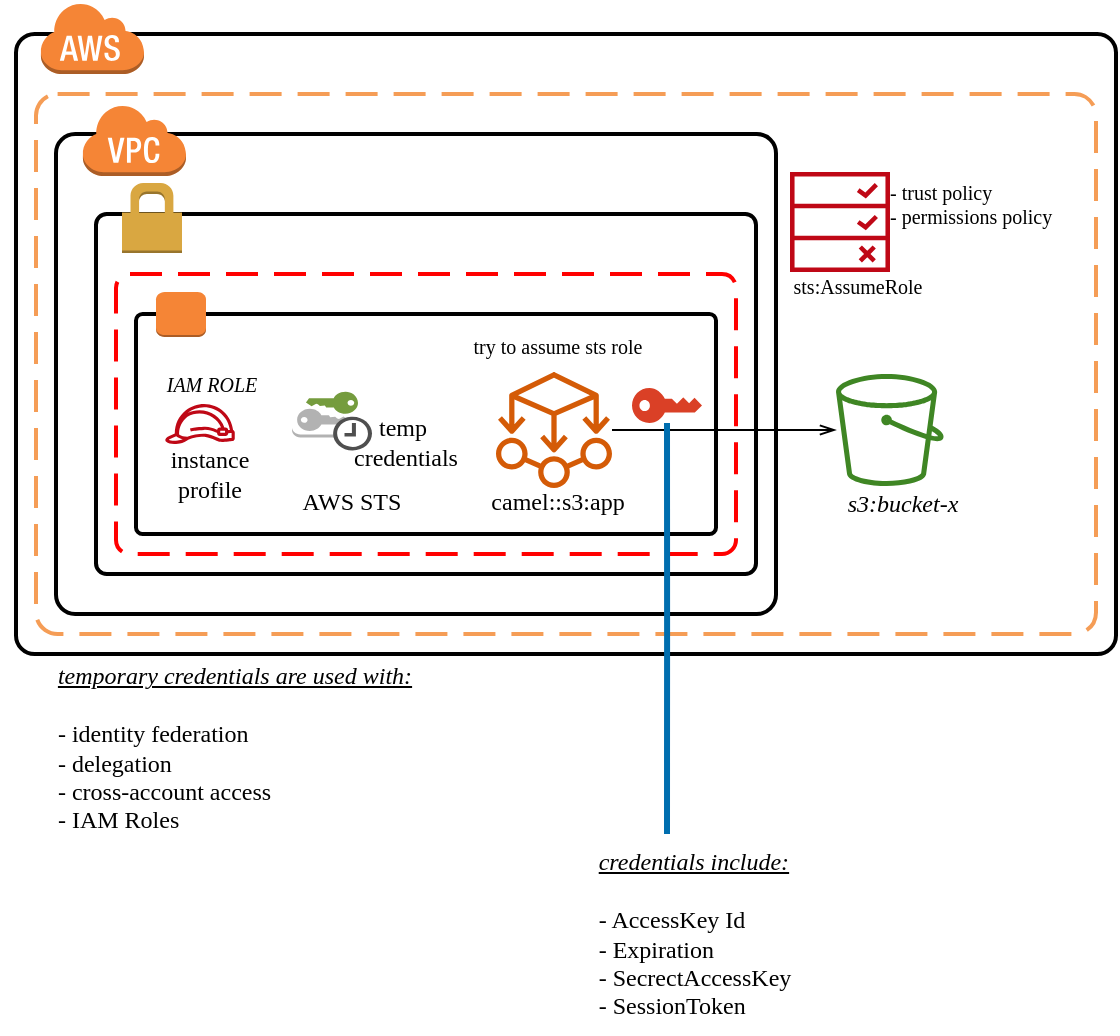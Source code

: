 <mxfile version="21.5.0" type="device">
  <diagram name="Page-1" id="GFnVat61l-JScIuysEq1">
    <mxGraphModel dx="1242" dy="795" grid="1" gridSize="10" guides="1" tooltips="1" connect="1" arrows="1" fold="1" page="1" pageScale="1" pageWidth="827" pageHeight="1169" math="0" shadow="0">
      <root>
        <mxCell id="0" />
        <mxCell id="1" parent="0" />
        <mxCell id="0Hy-ILtqk9tcYszD50-k-1" value="" style="rounded=1;arcSize=3;dashed=0;fillColor=none;gradientColor=none;strokeWidth=2;" parent="1" vertex="1">
          <mxGeometry x="120" y="200" width="550" height="310" as="geometry" />
        </mxCell>
        <mxCell id="0Hy-ILtqk9tcYszD50-k-3" value="" style="rounded=1;arcSize=4;dashed=1;strokeColor=#F59D56;fillColor=none;gradientColor=none;dashPattern=8 4;strokeWidth=2;" parent="1" vertex="1">
          <mxGeometry x="130" y="230" width="530" height="270" as="geometry" />
        </mxCell>
        <mxCell id="0Hy-ILtqk9tcYszD50-k-7" value="" style="rounded=1;arcSize=4;dashed=0;fillColor=none;gradientColor=none;strokeWidth=2;" parent="1" vertex="1">
          <mxGeometry x="140" y="250" width="360" height="240" as="geometry" />
        </mxCell>
        <mxCell id="0Hy-ILtqk9tcYszD50-k-5" value="" style="rounded=1;arcSize=3;dashed=0;fillColor=none;gradientColor=none;strokeWidth=2;" parent="1" vertex="1">
          <mxGeometry x="160" y="290" width="330" height="180" as="geometry" />
        </mxCell>
        <mxCell id="0Hy-ILtqk9tcYszD50-k-2" value="" style="dashed=0;html=1;shape=mxgraph.aws3.cloud;fillColor=#F58536;gradientColor=none;dashed=0;" parent="1" vertex="1">
          <mxGeometry x="132" y="184" width="52" height="36" as="geometry" />
        </mxCell>
        <mxCell id="0Hy-ILtqk9tcYszD50-k-4" value="" style="rounded=1;arcSize=5;dashed=1;strokeColor=#ff0000;fillColor=none;gradientColor=none;dashPattern=8 4;strokeWidth=2;" parent="1" vertex="1">
          <mxGeometry x="170" y="320" width="310" height="140" as="geometry" />
        </mxCell>
        <mxCell id="0Hy-ILtqk9tcYszD50-k-6" value="" style="dashed=0;html=1;shape=mxgraph.aws3.permissions;fillColor=#D9A741;gradientColor=none;dashed=0;" parent="1" vertex="1">
          <mxGeometry x="173" y="274.5" width="30" height="35" as="geometry" />
        </mxCell>
        <mxCell id="0Hy-ILtqk9tcYszD50-k-8" value="" style="dashed=0;html=1;shape=mxgraph.aws3.virtual_private_cloud;fillColor=#F58536;gradientColor=none;dashed=0;" parent="1" vertex="1">
          <mxGeometry x="153" y="235" width="52" height="36" as="geometry" />
        </mxCell>
        <mxCell id="0Hy-ILtqk9tcYszD50-k-12" value="" style="rounded=1;arcSize=3;dashed=0;fillColor=none;gradientColor=none;strokeWidth=2;" parent="1" vertex="1">
          <mxGeometry x="180" y="340" width="290" height="110" as="geometry" />
        </mxCell>
        <mxCell id="0Hy-ILtqk9tcYszD50-k-13" value="" style="dashed=0;html=1;shape=mxgraph.aws3.instance;fillColor=#F58536;gradientColor=none;dashed=0;" parent="1" vertex="1">
          <mxGeometry x="190" y="329" width="25" height="22.5" as="geometry" />
        </mxCell>
        <mxCell id="0Hy-ILtqk9tcYszD50-k-19" style="edgeStyle=orthogonalEdgeStyle;rounded=0;orthogonalLoop=1;jettySize=auto;html=1;endArrow=openThin;endFill=0;" parent="1" source="0Hy-ILtqk9tcYszD50-k-15" target="0Hy-ILtqk9tcYszD50-k-17" edge="1">
          <mxGeometry relative="1" as="geometry" />
        </mxCell>
        <mxCell id="0Hy-ILtqk9tcYszD50-k-15" value="" style="sketch=0;outlineConnect=0;fontColor=#232F3E;gradientColor=none;fillColor=#D45B07;strokeColor=none;dashed=0;verticalLabelPosition=bottom;verticalAlign=top;align=center;html=1;fontSize=12;fontStyle=0;aspect=fixed;pointerEvents=1;shape=mxgraph.aws4.ec2_aws_microservice_extractor_for_net;" parent="1" vertex="1">
          <mxGeometry x="360" y="369" width="58" height="58" as="geometry" />
        </mxCell>
        <mxCell id="0Hy-ILtqk9tcYszD50-k-16" value="camel::s3:app" style="text;html=1;strokeColor=none;fillColor=none;align=center;verticalAlign=middle;whiteSpace=wrap;rounded=0;fontFamily=Comic Sans MS;" parent="1" vertex="1">
          <mxGeometry x="361" y="419" width="60" height="30" as="geometry" />
        </mxCell>
        <mxCell id="0Hy-ILtqk9tcYszD50-k-17" value="" style="sketch=0;outlineConnect=0;fontColor=#232F3E;gradientColor=none;fillColor=#3F8624;strokeColor=none;dashed=0;verticalLabelPosition=bottom;verticalAlign=top;align=center;html=1;fontSize=12;fontStyle=0;aspect=fixed;pointerEvents=1;shape=mxgraph.aws4.bucket;" parent="1" vertex="1">
          <mxGeometry x="530" y="370" width="53.85" height="56" as="geometry" />
        </mxCell>
        <mxCell id="0Hy-ILtqk9tcYszD50-k-18" value="s3:bucket-x" style="text;html=1;strokeColor=none;fillColor=none;align=center;verticalAlign=middle;whiteSpace=wrap;rounded=0;fontFamily=Comic Sans MS;fontStyle=2" parent="1" vertex="1">
          <mxGeometry x="526.92" y="420" width="73.08" height="30" as="geometry" />
        </mxCell>
        <mxCell id="0Hy-ILtqk9tcYszD50-k-20" value="" style="sketch=0;outlineConnect=0;fontColor=#232F3E;gradientColor=none;fillColor=#BF0816;strokeColor=none;dashed=0;verticalLabelPosition=bottom;verticalAlign=top;align=center;html=1;fontSize=12;fontStyle=0;aspect=fixed;pointerEvents=1;shape=mxgraph.aws4.role;" parent="1" vertex="1">
          <mxGeometry x="194.28" y="385" width="35.45" height="20" as="geometry" />
        </mxCell>
        <mxCell id="0Hy-ILtqk9tcYszD50-k-22" value="instance profile" style="text;html=1;strokeColor=none;fillColor=none;align=center;verticalAlign=middle;whiteSpace=wrap;rounded=0;fontFamily=Comic Sans MS;" parent="1" vertex="1">
          <mxGeometry x="179" y="410" width="76" height="20" as="geometry" />
        </mxCell>
        <mxCell id="0Hy-ILtqk9tcYszD50-k-23" value="&lt;i style=&quot;font-size: 10px;&quot;&gt;IAM ROLE&lt;/i&gt;" style="text;html=1;strokeColor=none;fillColor=none;align=center;verticalAlign=middle;whiteSpace=wrap;rounded=0;fontFamily=Comic Sans MS;fontSize=10;" parent="1" vertex="1">
          <mxGeometry x="158" y="360" width="120" height="30" as="geometry" />
        </mxCell>
        <mxCell id="0Hy-ILtqk9tcYszD50-k-24" value="sts:AssumeRole" style="text;html=1;strokeColor=none;fillColor=none;align=center;verticalAlign=middle;whiteSpace=wrap;rounded=0;fontFamily=Comic Sans MS;fontSize=10;" parent="1" vertex="1">
          <mxGeometry x="481" y="311" width="120" height="30" as="geometry" />
        </mxCell>
        <mxCell id="0Hy-ILtqk9tcYszD50-k-25" value="" style="sketch=0;outlineConnect=0;fontColor=#232F3E;gradientColor=none;fillColor=#BF0816;strokeColor=none;dashed=0;verticalLabelPosition=bottom;verticalAlign=top;align=center;html=1;fontSize=12;fontStyle=0;aspect=fixed;pointerEvents=1;shape=mxgraph.aws4.waf_rule;" parent="1" vertex="1">
          <mxGeometry x="507" y="269" width="50" height="50" as="geometry" />
        </mxCell>
        <mxCell id="0Hy-ILtqk9tcYszD50-k-28" value="AWS STS" style="text;html=1;strokeColor=none;fillColor=none;align=center;verticalAlign=middle;whiteSpace=wrap;rounded=0;fontFamily=Comic Sans MS;" parent="1" vertex="1">
          <mxGeometry x="258" y="419" width="60" height="30" as="geometry" />
        </mxCell>
        <mxCell id="0Hy-ILtqk9tcYszD50-k-29" value="" style="outlineConnect=0;dashed=0;verticalLabelPosition=bottom;verticalAlign=top;align=center;html=1;shape=mxgraph.aws3.temporary_security_credential;fillColor=#ffffff;gradientColor=none;" parent="1" vertex="1">
          <mxGeometry x="258" y="377" width="40" height="31.25" as="geometry" />
        </mxCell>
        <mxCell id="0Hy-ILtqk9tcYszD50-k-33" value="temp&amp;nbsp;&lt;br&gt;credentials" style="text;html=1;strokeColor=none;fillColor=none;align=center;verticalAlign=middle;whiteSpace=wrap;rounded=0;fontFamily=Comic Sans MS;" parent="1" vertex="1">
          <mxGeometry x="285" y="389" width="60" height="30" as="geometry" />
        </mxCell>
        <mxCell id="0Hy-ILtqk9tcYszD50-k-35" value="- trust policy&lt;br style=&quot;font-size: 10px;&quot;&gt;- permissions policy" style="text;html=1;strokeColor=none;fillColor=none;align=left;verticalAlign=middle;whiteSpace=wrap;rounded=0;fontFamily=Comic Sans MS;fontSize=10;" parent="1" vertex="1">
          <mxGeometry x="555" y="263" width="96" height="43" as="geometry" />
        </mxCell>
        <mxCell id="0Hy-ILtqk9tcYszD50-k-36" value="&lt;div style=&quot;text-align: left;&quot;&gt;&lt;u&gt;&lt;i&gt;temporary credentials are used with:&lt;/i&gt;&lt;/u&gt;&lt;/div&gt;&lt;div style=&quot;text-align: left;&quot;&gt;&lt;u&gt;&lt;br&gt;&lt;/u&gt;&lt;/div&gt;&lt;div style=&quot;text-align: left;&quot;&gt;- identity federation&lt;/div&gt;&lt;div style=&quot;text-align: left;&quot;&gt;- delegation&lt;/div&gt;&lt;div style=&quot;text-align: left;&quot;&gt;- cross-account access&lt;/div&gt;&lt;div style=&quot;text-align: left;&quot;&gt;- IAM Roles&lt;/div&gt;" style="text;html=1;strokeColor=none;fillColor=none;align=center;verticalAlign=middle;whiteSpace=wrap;rounded=0;fontFamily=Comic Sans MS;" parent="1" vertex="1">
          <mxGeometry x="112" y="507" width="235" height="100" as="geometry" />
        </mxCell>
        <mxCell id="0Hy-ILtqk9tcYszD50-k-37" value="try to assume sts role" style="text;html=1;strokeColor=none;fillColor=none;align=center;verticalAlign=middle;whiteSpace=wrap;rounded=0;fontFamily=Comic Sans MS;fontSize=10;" parent="1" vertex="1">
          <mxGeometry x="331" y="341" width="120" height="30" as="geometry" />
        </mxCell>
        <mxCell id="lZYjvkxYMWmO6MLEqxu3-3" style="edgeStyle=orthogonalEdgeStyle;rounded=0;orthogonalLoop=1;jettySize=auto;html=1;strokeWidth=3;fillColor=#1ba1e2;strokeColor=#006EAF;endArrow=none;endFill=0;" edge="1" parent="1" source="lZYjvkxYMWmO6MLEqxu3-1">
          <mxGeometry relative="1" as="geometry">
            <mxPoint x="445.5" y="600" as="targetPoint" />
          </mxGeometry>
        </mxCell>
        <mxCell id="lZYjvkxYMWmO6MLEqxu3-1" value="" style="sketch=0;pointerEvents=1;shadow=0;dashed=0;html=1;strokeColor=none;labelPosition=center;verticalLabelPosition=bottom;verticalAlign=top;outlineConnect=0;align=center;shape=mxgraph.office.security.key_permissions;fillColor=#DA4026;rotation=-90;" vertex="1" parent="1">
          <mxGeometry x="436.75" y="368.25" width="17.5" height="35" as="geometry" />
        </mxCell>
        <mxCell id="lZYjvkxYMWmO6MLEqxu3-4" value="&lt;div style=&quot;text-align: left;&quot;&gt;&lt;u&gt;&lt;i&gt;credentials include:&lt;/i&gt;&lt;/u&gt;&lt;/div&gt;&lt;div style=&quot;text-align: left;&quot;&gt;&lt;u&gt;&lt;br&gt;&lt;/u&gt;&lt;/div&gt;&lt;div style=&quot;text-align: left;&quot;&gt;- AccessKey Id&lt;/div&gt;&lt;div style=&quot;text-align: left;&quot;&gt;- Expiration&lt;/div&gt;&lt;div style=&quot;text-align: left;&quot;&gt;- SecrectAccessKey&lt;/div&gt;&lt;div style=&quot;text-align: left;&quot;&gt;- SessionToken&lt;/div&gt;" style="text;html=1;strokeColor=none;fillColor=none;align=center;verticalAlign=middle;whiteSpace=wrap;rounded=0;fontFamily=Comic Sans MS;" vertex="1" parent="1">
          <mxGeometry x="391.92" y="600" width="135" height="100" as="geometry" />
        </mxCell>
      </root>
    </mxGraphModel>
  </diagram>
</mxfile>
